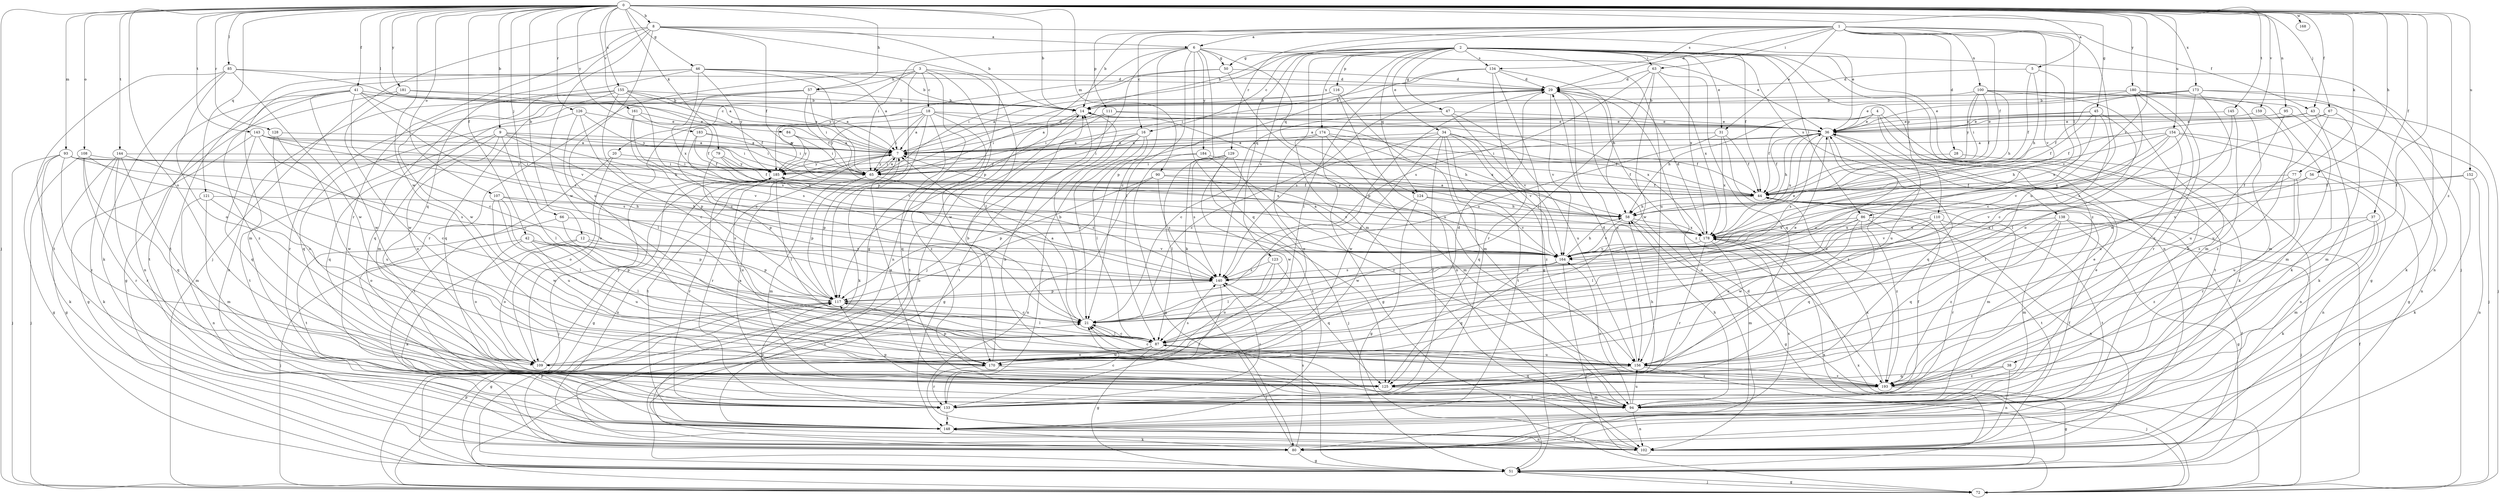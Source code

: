 strict digraph  {
0;
1;
2;
3;
4;
5;
6;
7;
8;
9;
12;
14;
16;
18;
20;
21;
28;
29;
31;
34;
36;
37;
38;
41;
42;
43;
44;
45;
46;
47;
50;
51;
56;
57;
58;
63;
65;
66;
67;
72;
77;
79;
80;
84;
85;
86;
87;
90;
93;
94;
95;
100;
102;
107;
108;
109;
110;
111;
116;
117;
121;
123;
124;
125;
126;
128;
129;
133;
134;
138;
140;
143;
144;
145;
148;
152;
154;
155;
156;
159;
161;
164;
168;
170;
173;
174;
178;
180;
181;
183;
184;
185;
193;
0 -> 5  [label=a];
0 -> 8  [label=b];
0 -> 9  [label=b];
0 -> 12  [label=b];
0 -> 14  [label=b];
0 -> 37  [label=f];
0 -> 38  [label=f];
0 -> 41  [label=f];
0 -> 42  [label=f];
0 -> 43  [label=f];
0 -> 45  [label=g];
0 -> 46  [label=g];
0 -> 56  [label=h];
0 -> 57  [label=h];
0 -> 66  [label=j];
0 -> 67  [label=j];
0 -> 72  [label=j];
0 -> 77  [label=k];
0 -> 79  [label=k];
0 -> 84  [label=l];
0 -> 85  [label=l];
0 -> 90  [label=m];
0 -> 93  [label=m];
0 -> 95  [label=n];
0 -> 107  [label=o];
0 -> 108  [label=o];
0 -> 109  [label=o];
0 -> 121  [label=q];
0 -> 126  [label=r];
0 -> 128  [label=r];
0 -> 143  [label=t];
0 -> 144  [label=t];
0 -> 145  [label=t];
0 -> 152  [label=u];
0 -> 154  [label=u];
0 -> 155  [label=u];
0 -> 159  [label=v];
0 -> 161  [label=v];
0 -> 164  [label=v];
0 -> 168  [label=w];
0 -> 170  [label=w];
0 -> 173  [label=x];
0 -> 180  [label=y];
0 -> 181  [label=y];
0 -> 183  [label=y];
0 -> 193  [label=z];
1 -> 6  [label=a];
1 -> 14  [label=b];
1 -> 16  [label=c];
1 -> 28  [label=d];
1 -> 29  [label=d];
1 -> 31  [label=e];
1 -> 43  [label=f];
1 -> 44  [label=f];
1 -> 63  [label=i];
1 -> 86  [label=l];
1 -> 100  [label=n];
1 -> 110  [label=p];
1 -> 111  [label=p];
1 -> 123  [label=q];
1 -> 129  [label=r];
1 -> 134  [label=s];
1 -> 156  [label=u];
1 -> 164  [label=v];
2 -> 14  [label=b];
2 -> 16  [label=c];
2 -> 31  [label=e];
2 -> 34  [label=e];
2 -> 44  [label=f];
2 -> 47  [label=g];
2 -> 50  [label=g];
2 -> 63  [label=i];
2 -> 65  [label=i];
2 -> 72  [label=j];
2 -> 80  [label=k];
2 -> 86  [label=l];
2 -> 94  [label=m];
2 -> 102  [label=n];
2 -> 116  [label=p];
2 -> 117  [label=p];
2 -> 124  [label=q];
2 -> 134  [label=s];
2 -> 138  [label=s];
2 -> 140  [label=s];
2 -> 156  [label=u];
2 -> 174  [label=x];
2 -> 178  [label=x];
2 -> 193  [label=z];
3 -> 18  [label=c];
3 -> 20  [label=c];
3 -> 57  [label=h];
3 -> 87  [label=l];
3 -> 102  [label=n];
3 -> 117  [label=p];
3 -> 133  [label=r];
3 -> 170  [label=w];
4 -> 36  [label=e];
4 -> 44  [label=f];
4 -> 58  [label=h];
4 -> 80  [label=k];
4 -> 148  [label=t];
4 -> 156  [label=u];
5 -> 29  [label=d];
5 -> 44  [label=f];
5 -> 58  [label=h];
5 -> 164  [label=v];
6 -> 21  [label=c];
6 -> 36  [label=e];
6 -> 50  [label=g];
6 -> 65  [label=i];
6 -> 72  [label=j];
6 -> 80  [label=k];
6 -> 87  [label=l];
6 -> 117  [label=p];
6 -> 124  [label=q];
6 -> 125  [label=q];
6 -> 184  [label=y];
7 -> 29  [label=d];
7 -> 65  [label=i];
7 -> 117  [label=p];
7 -> 133  [label=r];
7 -> 148  [label=t];
7 -> 185  [label=y];
8 -> 6  [label=a];
8 -> 14  [label=b];
8 -> 36  [label=e];
8 -> 44  [label=f];
8 -> 51  [label=g];
8 -> 72  [label=j];
8 -> 125  [label=q];
8 -> 133  [label=r];
8 -> 156  [label=u];
8 -> 170  [label=w];
9 -> 7  [label=a];
9 -> 65  [label=i];
9 -> 87  [label=l];
9 -> 109  [label=o];
9 -> 125  [label=q];
9 -> 148  [label=t];
9 -> 164  [label=v];
9 -> 178  [label=x];
12 -> 80  [label=k];
12 -> 109  [label=o];
12 -> 117  [label=p];
12 -> 164  [label=v];
14 -> 36  [label=e];
14 -> 65  [label=i];
14 -> 148  [label=t];
14 -> 164  [label=v];
16 -> 7  [label=a];
16 -> 21  [label=c];
16 -> 51  [label=g];
16 -> 65  [label=i];
16 -> 87  [label=l];
16 -> 133  [label=r];
18 -> 7  [label=a];
18 -> 36  [label=e];
18 -> 65  [label=i];
18 -> 80  [label=k];
18 -> 109  [label=o];
18 -> 125  [label=q];
18 -> 178  [label=x];
18 -> 185  [label=y];
18 -> 193  [label=z];
20 -> 65  [label=i];
20 -> 109  [label=o];
20 -> 148  [label=t];
21 -> 7  [label=a];
21 -> 14  [label=b];
21 -> 36  [label=e];
21 -> 87  [label=l];
28 -> 102  [label=n];
28 -> 185  [label=y];
29 -> 14  [label=b];
29 -> 102  [label=n];
29 -> 117  [label=p];
29 -> 140  [label=s];
29 -> 156  [label=u];
29 -> 164  [label=v];
29 -> 193  [label=z];
31 -> 7  [label=a];
31 -> 44  [label=f];
31 -> 140  [label=s];
31 -> 178  [label=x];
31 -> 193  [label=z];
34 -> 7  [label=a];
34 -> 21  [label=c];
34 -> 44  [label=f];
34 -> 125  [label=q];
34 -> 133  [label=r];
34 -> 148  [label=t];
34 -> 164  [label=v];
34 -> 170  [label=w];
34 -> 193  [label=z];
36 -> 7  [label=a];
36 -> 21  [label=c];
36 -> 44  [label=f];
36 -> 58  [label=h];
36 -> 65  [label=i];
36 -> 125  [label=q];
36 -> 140  [label=s];
36 -> 178  [label=x];
37 -> 80  [label=k];
37 -> 94  [label=m];
37 -> 178  [label=x];
37 -> 193  [label=z];
38 -> 102  [label=n];
38 -> 125  [label=q];
38 -> 193  [label=z];
41 -> 7  [label=a];
41 -> 14  [label=b];
41 -> 21  [label=c];
41 -> 102  [label=n];
41 -> 140  [label=s];
41 -> 148  [label=t];
41 -> 164  [label=v];
41 -> 170  [label=w];
41 -> 193  [label=z];
42 -> 72  [label=j];
42 -> 87  [label=l];
42 -> 109  [label=o];
42 -> 117  [label=p];
42 -> 156  [label=u];
42 -> 164  [label=v];
43 -> 36  [label=e];
43 -> 44  [label=f];
43 -> 72  [label=j];
43 -> 80  [label=k];
44 -> 58  [label=h];
44 -> 94  [label=m];
44 -> 185  [label=y];
44 -> 193  [label=z];
45 -> 7  [label=a];
45 -> 21  [label=c];
45 -> 36  [label=e];
45 -> 44  [label=f];
45 -> 87  [label=l];
45 -> 178  [label=x];
46 -> 7  [label=a];
46 -> 14  [label=b];
46 -> 29  [label=d];
46 -> 65  [label=i];
46 -> 94  [label=m];
46 -> 148  [label=t];
46 -> 170  [label=w];
46 -> 178  [label=x];
46 -> 185  [label=y];
47 -> 21  [label=c];
47 -> 36  [label=e];
47 -> 156  [label=u];
47 -> 164  [label=v];
47 -> 185  [label=y];
50 -> 29  [label=d];
50 -> 65  [label=i];
50 -> 156  [label=u];
50 -> 185  [label=y];
51 -> 44  [label=f];
51 -> 72  [label=j];
51 -> 178  [label=x];
56 -> 44  [label=f];
56 -> 102  [label=n];
56 -> 164  [label=v];
57 -> 14  [label=b];
57 -> 21  [label=c];
57 -> 44  [label=f];
57 -> 65  [label=i];
57 -> 94  [label=m];
57 -> 125  [label=q];
58 -> 7  [label=a];
58 -> 51  [label=g];
58 -> 164  [label=v];
58 -> 178  [label=x];
63 -> 29  [label=d];
63 -> 87  [label=l];
63 -> 125  [label=q];
63 -> 140  [label=s];
63 -> 170  [label=w];
63 -> 178  [label=x];
65 -> 7  [label=a];
65 -> 94  [label=m];
65 -> 117  [label=p];
65 -> 140  [label=s];
66 -> 117  [label=p];
66 -> 148  [label=t];
66 -> 178  [label=x];
67 -> 36  [label=e];
67 -> 94  [label=m];
67 -> 140  [label=s];
67 -> 156  [label=u];
72 -> 29  [label=d];
72 -> 44  [label=f];
72 -> 51  [label=g];
72 -> 117  [label=p];
72 -> 178  [label=x];
77 -> 44  [label=f];
77 -> 87  [label=l];
77 -> 133  [label=r];
77 -> 156  [label=u];
79 -> 44  [label=f];
79 -> 117  [label=p];
79 -> 178  [label=x];
79 -> 185  [label=y];
80 -> 14  [label=b];
80 -> 51  [label=g];
80 -> 87  [label=l];
80 -> 117  [label=p];
80 -> 140  [label=s];
84 -> 7  [label=a];
84 -> 65  [label=i];
84 -> 185  [label=y];
85 -> 7  [label=a];
85 -> 29  [label=d];
85 -> 80  [label=k];
85 -> 109  [label=o];
85 -> 148  [label=t];
85 -> 170  [label=w];
86 -> 21  [label=c];
86 -> 87  [label=l];
86 -> 102  [label=n];
86 -> 125  [label=q];
86 -> 148  [label=t];
86 -> 156  [label=u];
86 -> 178  [label=x];
87 -> 21  [label=c];
87 -> 51  [label=g];
87 -> 109  [label=o];
87 -> 156  [label=u];
87 -> 170  [label=w];
90 -> 44  [label=f];
90 -> 102  [label=n];
90 -> 117  [label=p];
90 -> 140  [label=s];
90 -> 164  [label=v];
93 -> 51  [label=g];
93 -> 65  [label=i];
93 -> 72  [label=j];
93 -> 80  [label=k];
93 -> 140  [label=s];
93 -> 185  [label=y];
93 -> 193  [label=z];
94 -> 7  [label=a];
94 -> 14  [label=b];
94 -> 36  [label=e];
94 -> 44  [label=f];
94 -> 58  [label=h];
94 -> 102  [label=n];
94 -> 117  [label=p];
94 -> 156  [label=u];
94 -> 164  [label=v];
95 -> 36  [label=e];
95 -> 94  [label=m];
95 -> 156  [label=u];
100 -> 14  [label=b];
100 -> 44  [label=f];
100 -> 51  [label=g];
100 -> 58  [label=h];
100 -> 65  [label=i];
100 -> 72  [label=j];
100 -> 94  [label=m];
100 -> 185  [label=y];
102 -> 44  [label=f];
102 -> 87  [label=l];
102 -> 148  [label=t];
107 -> 58  [label=h];
107 -> 87  [label=l];
107 -> 140  [label=s];
107 -> 156  [label=u];
107 -> 170  [label=w];
108 -> 65  [label=i];
108 -> 72  [label=j];
108 -> 125  [label=q];
108 -> 133  [label=r];
108 -> 156  [label=u];
109 -> 21  [label=c];
109 -> 140  [label=s];
109 -> 185  [label=y];
110 -> 133  [label=r];
110 -> 148  [label=t];
110 -> 164  [label=v];
110 -> 170  [label=w];
110 -> 178  [label=x];
111 -> 7  [label=a];
111 -> 36  [label=e];
111 -> 65  [label=i];
111 -> 148  [label=t];
111 -> 178  [label=x];
116 -> 7  [label=a];
116 -> 14  [label=b];
116 -> 94  [label=m];
116 -> 102  [label=n];
117 -> 21  [label=c];
117 -> 51  [label=g];
117 -> 87  [label=l];
121 -> 58  [label=h];
121 -> 94  [label=m];
121 -> 102  [label=n];
121 -> 109  [label=o];
123 -> 87  [label=l];
123 -> 109  [label=o];
123 -> 125  [label=q];
123 -> 140  [label=s];
124 -> 51  [label=g];
124 -> 58  [label=h];
124 -> 164  [label=v];
124 -> 170  [label=w];
125 -> 7  [label=a];
125 -> 58  [label=h];
125 -> 94  [label=m];
126 -> 21  [label=c];
126 -> 36  [label=e];
126 -> 87  [label=l];
126 -> 125  [label=q];
126 -> 185  [label=y];
128 -> 7  [label=a];
128 -> 109  [label=o];
128 -> 170  [label=w];
129 -> 65  [label=i];
129 -> 72  [label=j];
129 -> 87  [label=l];
129 -> 140  [label=s];
129 -> 148  [label=t];
129 -> 170  [label=w];
133 -> 21  [label=c];
133 -> 117  [label=p];
133 -> 140  [label=s];
133 -> 148  [label=t];
134 -> 29  [label=d];
134 -> 51  [label=g];
134 -> 58  [label=h];
134 -> 65  [label=i];
134 -> 87  [label=l];
134 -> 133  [label=r];
138 -> 51  [label=g];
138 -> 72  [label=j];
138 -> 94  [label=m];
138 -> 125  [label=q];
138 -> 178  [label=x];
138 -> 193  [label=z];
140 -> 117  [label=p];
140 -> 133  [label=r];
143 -> 7  [label=a];
143 -> 21  [label=c];
143 -> 51  [label=g];
143 -> 58  [label=h];
143 -> 65  [label=i];
143 -> 125  [label=q];
143 -> 140  [label=s];
144 -> 21  [label=c];
144 -> 51  [label=g];
144 -> 65  [label=i];
144 -> 80  [label=k];
144 -> 94  [label=m];
144 -> 133  [label=r];
145 -> 36  [label=e];
145 -> 87  [label=l];
145 -> 193  [label=z];
148 -> 80  [label=k];
148 -> 102  [label=n];
148 -> 178  [label=x];
152 -> 44  [label=f];
152 -> 80  [label=k];
152 -> 102  [label=n];
152 -> 164  [label=v];
154 -> 7  [label=a];
154 -> 51  [label=g];
154 -> 58  [label=h];
154 -> 102  [label=n];
154 -> 156  [label=u];
154 -> 164  [label=v];
154 -> 178  [label=x];
155 -> 7  [label=a];
155 -> 14  [label=b];
155 -> 21  [label=c];
155 -> 44  [label=f];
155 -> 102  [label=n];
155 -> 125  [label=q];
155 -> 133  [label=r];
155 -> 140  [label=s];
156 -> 21  [label=c];
156 -> 29  [label=d];
156 -> 72  [label=j];
156 -> 125  [label=q];
156 -> 193  [label=z];
159 -> 36  [label=e];
159 -> 193  [label=z];
161 -> 36  [label=e];
161 -> 44  [label=f];
161 -> 117  [label=p];
161 -> 140  [label=s];
164 -> 7  [label=a];
164 -> 21  [label=c];
164 -> 36  [label=e];
164 -> 58  [label=h];
164 -> 72  [label=j];
164 -> 125  [label=q];
164 -> 140  [label=s];
170 -> 14  [label=b];
170 -> 29  [label=d];
170 -> 36  [label=e];
170 -> 117  [label=p];
170 -> 133  [label=r];
170 -> 193  [label=z];
173 -> 14  [label=b];
173 -> 36  [label=e];
173 -> 44  [label=f];
173 -> 80  [label=k];
173 -> 102  [label=n];
173 -> 109  [label=o];
173 -> 170  [label=w];
174 -> 7  [label=a];
174 -> 44  [label=f];
174 -> 51  [label=g];
174 -> 58  [label=h];
174 -> 94  [label=m];
174 -> 109  [label=o];
178 -> 29  [label=d];
178 -> 94  [label=m];
178 -> 133  [label=r];
178 -> 164  [label=v];
180 -> 14  [label=b];
180 -> 21  [label=c];
180 -> 36  [label=e];
180 -> 80  [label=k];
180 -> 94  [label=m];
180 -> 133  [label=r];
180 -> 193  [label=z];
181 -> 7  [label=a];
181 -> 14  [label=b];
181 -> 51  [label=g];
181 -> 170  [label=w];
183 -> 7  [label=a];
183 -> 44  [label=f];
183 -> 65  [label=i];
183 -> 164  [label=v];
184 -> 44  [label=f];
184 -> 51  [label=g];
184 -> 185  [label=y];
184 -> 193  [label=z];
185 -> 44  [label=f];
185 -> 51  [label=g];
185 -> 72  [label=j];
185 -> 87  [label=l];
185 -> 102  [label=n];
185 -> 133  [label=r];
185 -> 156  [label=u];
193 -> 21  [label=c];
193 -> 36  [label=e];
193 -> 51  [label=g];
193 -> 133  [label=r];
193 -> 178  [label=x];
}
